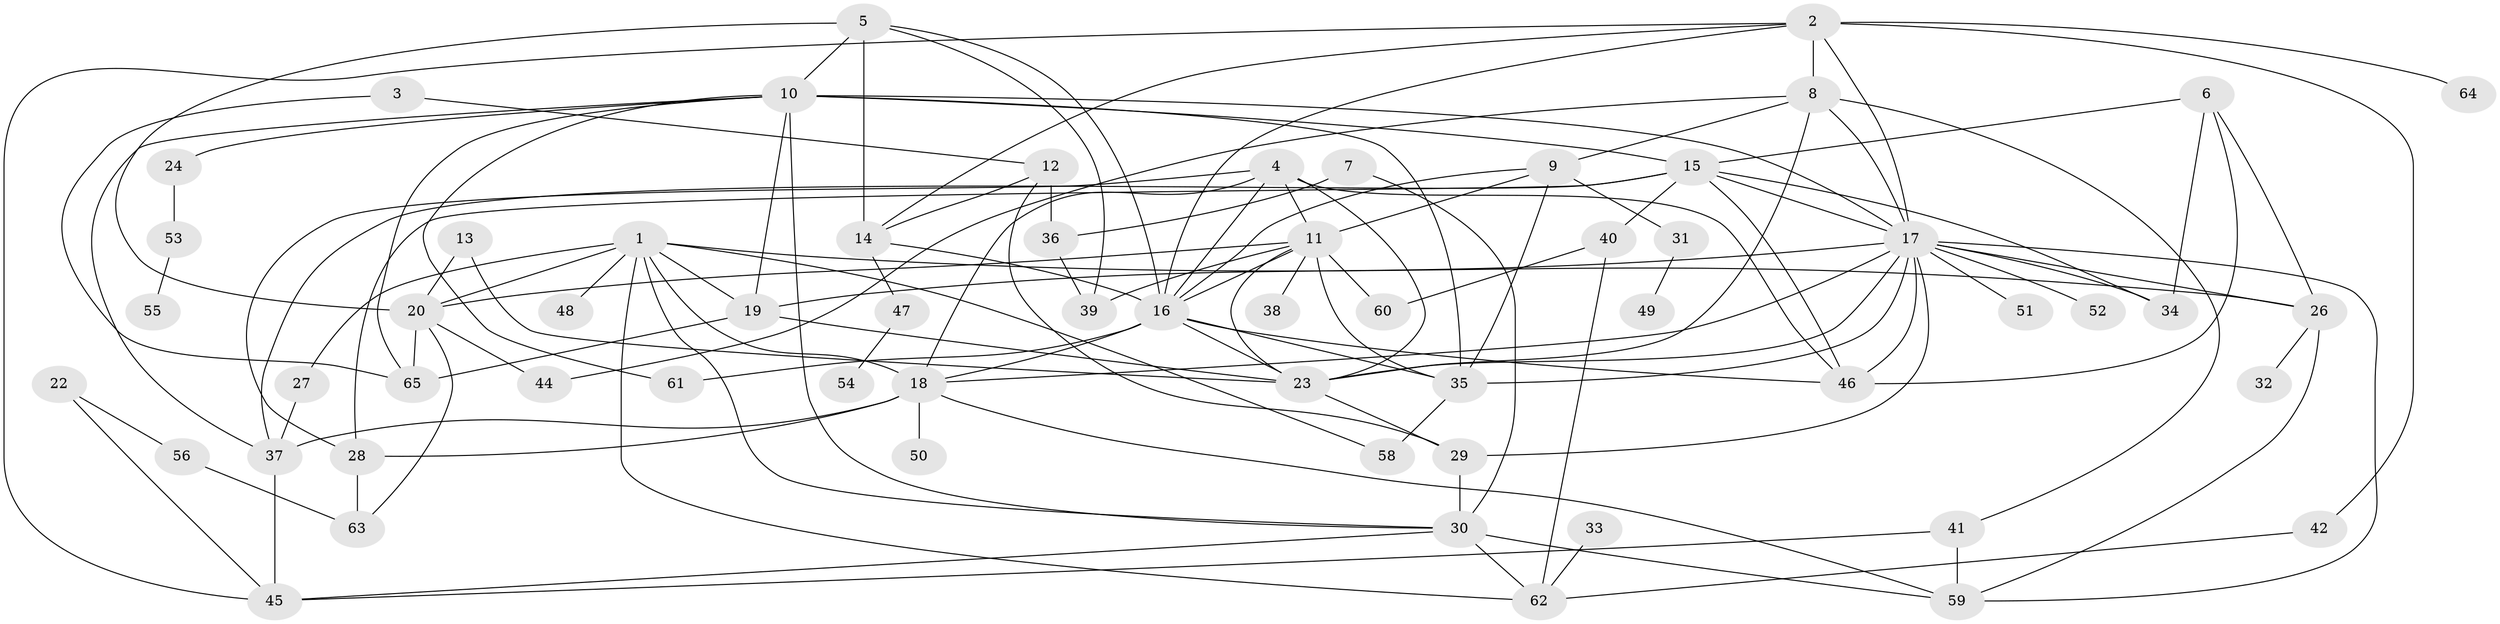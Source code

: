 // original degree distribution, {3: 0.25757575757575757, 2: 0.23484848484848486, 5: 0.11363636363636363, 1: 0.14393939393939395, 4: 0.15151515151515152, 7: 0.015151515151515152, 8: 0.007575757575757576, 0: 0.03787878787878788, 6: 0.03787878787878788}
// Generated by graph-tools (version 1.1) at 2025/33/03/09/25 02:33:49]
// undirected, 61 vertices, 123 edges
graph export_dot {
graph [start="1"]
  node [color=gray90,style=filled];
  1;
  2;
  3;
  4;
  5;
  6;
  7;
  8;
  9;
  10;
  11;
  12;
  13;
  14;
  15;
  16;
  17;
  18;
  19;
  20;
  22;
  23;
  24;
  26;
  27;
  28;
  29;
  30;
  31;
  32;
  33;
  34;
  35;
  36;
  37;
  38;
  39;
  40;
  41;
  42;
  44;
  45;
  46;
  47;
  48;
  49;
  50;
  51;
  52;
  53;
  54;
  55;
  56;
  58;
  59;
  60;
  61;
  62;
  63;
  64;
  65;
  1 -- 18 [weight=1.0];
  1 -- 19 [weight=1.0];
  1 -- 20 [weight=1.0];
  1 -- 26 [weight=1.0];
  1 -- 27 [weight=1.0];
  1 -- 30 [weight=1.0];
  1 -- 48 [weight=2.0];
  1 -- 58 [weight=1.0];
  1 -- 62 [weight=1.0];
  2 -- 8 [weight=1.0];
  2 -- 14 [weight=1.0];
  2 -- 16 [weight=1.0];
  2 -- 17 [weight=1.0];
  2 -- 42 [weight=1.0];
  2 -- 45 [weight=1.0];
  2 -- 64 [weight=1.0];
  3 -- 12 [weight=1.0];
  3 -- 65 [weight=1.0];
  4 -- 11 [weight=2.0];
  4 -- 16 [weight=1.0];
  4 -- 18 [weight=1.0];
  4 -- 23 [weight=1.0];
  4 -- 28 [weight=2.0];
  4 -- 46 [weight=1.0];
  5 -- 10 [weight=1.0];
  5 -- 14 [weight=1.0];
  5 -- 16 [weight=1.0];
  5 -- 20 [weight=1.0];
  5 -- 39 [weight=1.0];
  6 -- 15 [weight=1.0];
  6 -- 26 [weight=1.0];
  6 -- 34 [weight=2.0];
  6 -- 46 [weight=2.0];
  7 -- 30 [weight=1.0];
  7 -- 36 [weight=2.0];
  8 -- 9 [weight=1.0];
  8 -- 17 [weight=1.0];
  8 -- 23 [weight=1.0];
  8 -- 41 [weight=1.0];
  8 -- 44 [weight=1.0];
  9 -- 11 [weight=1.0];
  9 -- 16 [weight=1.0];
  9 -- 31 [weight=1.0];
  9 -- 35 [weight=1.0];
  10 -- 15 [weight=1.0];
  10 -- 17 [weight=1.0];
  10 -- 19 [weight=1.0];
  10 -- 24 [weight=1.0];
  10 -- 30 [weight=1.0];
  10 -- 35 [weight=1.0];
  10 -- 37 [weight=1.0];
  10 -- 61 [weight=1.0];
  10 -- 65 [weight=1.0];
  11 -- 16 [weight=1.0];
  11 -- 20 [weight=2.0];
  11 -- 23 [weight=1.0];
  11 -- 35 [weight=1.0];
  11 -- 38 [weight=1.0];
  11 -- 39 [weight=1.0];
  11 -- 60 [weight=1.0];
  12 -- 14 [weight=1.0];
  12 -- 29 [weight=1.0];
  12 -- 36 [weight=1.0];
  13 -- 20 [weight=1.0];
  13 -- 23 [weight=1.0];
  14 -- 16 [weight=1.0];
  14 -- 47 [weight=1.0];
  15 -- 17 [weight=1.0];
  15 -- 28 [weight=1.0];
  15 -- 34 [weight=1.0];
  15 -- 37 [weight=1.0];
  15 -- 40 [weight=1.0];
  15 -- 46 [weight=1.0];
  16 -- 18 [weight=1.0];
  16 -- 23 [weight=1.0];
  16 -- 35 [weight=1.0];
  16 -- 46 [weight=1.0];
  16 -- 61 [weight=1.0];
  17 -- 18 [weight=1.0];
  17 -- 19 [weight=1.0];
  17 -- 23 [weight=1.0];
  17 -- 26 [weight=1.0];
  17 -- 29 [weight=1.0];
  17 -- 34 [weight=1.0];
  17 -- 35 [weight=2.0];
  17 -- 46 [weight=1.0];
  17 -- 51 [weight=1.0];
  17 -- 52 [weight=1.0];
  17 -- 59 [weight=1.0];
  18 -- 28 [weight=2.0];
  18 -- 37 [weight=1.0];
  18 -- 50 [weight=1.0];
  18 -- 59 [weight=1.0];
  19 -- 23 [weight=1.0];
  19 -- 65 [weight=1.0];
  20 -- 44 [weight=1.0];
  20 -- 63 [weight=1.0];
  20 -- 65 [weight=1.0];
  22 -- 45 [weight=1.0];
  22 -- 56 [weight=1.0];
  23 -- 29 [weight=1.0];
  24 -- 53 [weight=1.0];
  26 -- 32 [weight=1.0];
  26 -- 59 [weight=1.0];
  27 -- 37 [weight=1.0];
  28 -- 63 [weight=1.0];
  29 -- 30 [weight=1.0];
  30 -- 45 [weight=1.0];
  30 -- 59 [weight=1.0];
  30 -- 62 [weight=1.0];
  31 -- 49 [weight=1.0];
  33 -- 62 [weight=1.0];
  35 -- 58 [weight=1.0];
  36 -- 39 [weight=1.0];
  37 -- 45 [weight=1.0];
  40 -- 60 [weight=1.0];
  40 -- 62 [weight=1.0];
  41 -- 45 [weight=1.0];
  41 -- 59 [weight=1.0];
  42 -- 62 [weight=1.0];
  47 -- 54 [weight=1.0];
  53 -- 55 [weight=1.0];
  56 -- 63 [weight=1.0];
}
